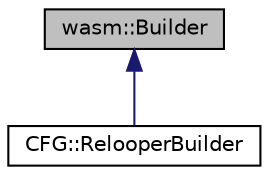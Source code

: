 digraph "wasm::Builder"
{
  edge [fontname="Helvetica",fontsize="10",labelfontname="Helvetica",labelfontsize="10"];
  node [fontname="Helvetica",fontsize="10",shape=record];
  Node0 [label="wasm::Builder",height=0.2,width=0.4,color="black", fillcolor="grey75", style="filled", fontcolor="black"];
  Node0 -> Node1 [dir="back",color="midnightblue",fontsize="10",style="solid"];
  Node1 [label="CFG::RelooperBuilder",height=0.2,width=0.4,color="black", fillcolor="white", style="filled",URL="$class_c_f_g_1_1_relooper_builder.html"];
}

